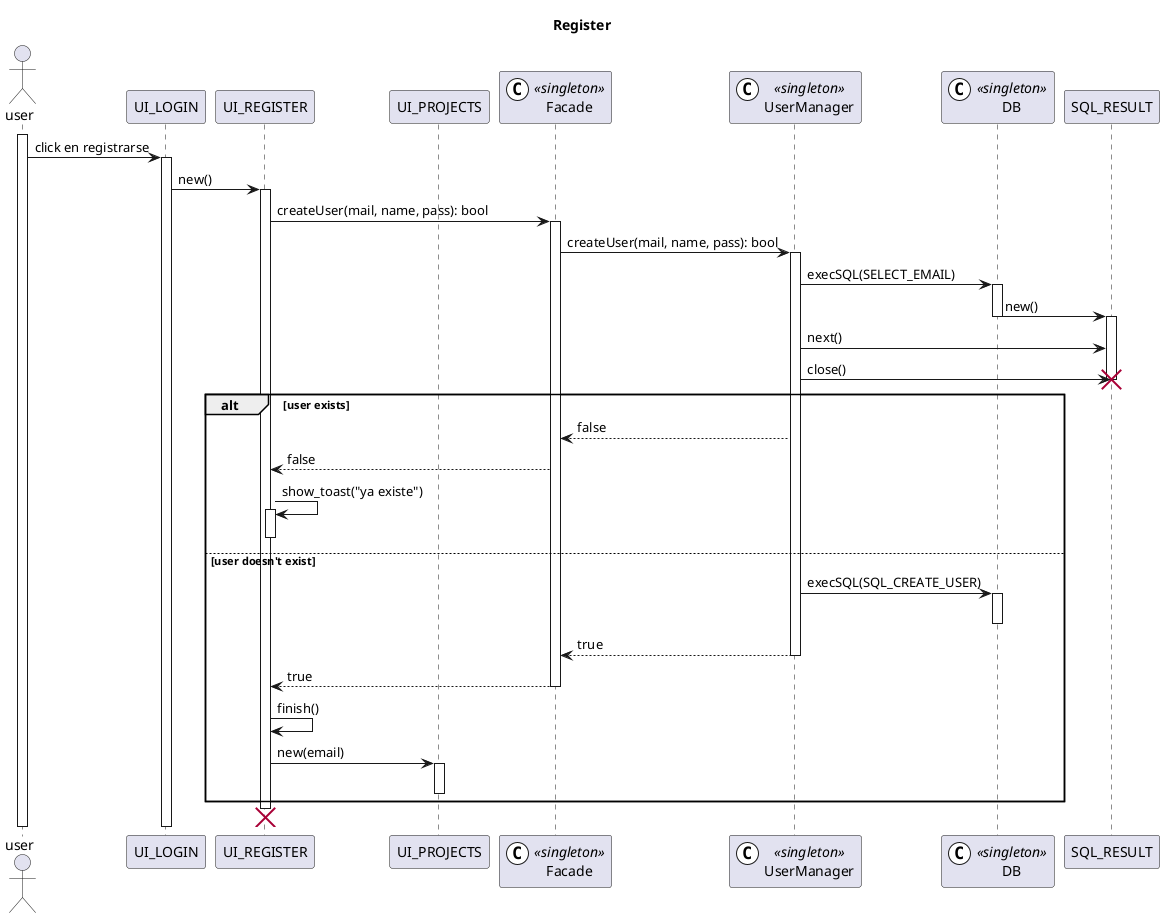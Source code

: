 @startuml

' CASO DE USO: login

title Register

actor user
participant UI_LOGIN
participant UI_REGISTER
participant UI_PROJECTS
participant Facade << (C,#FFFFFF) singleton >>
participant UserManager << (C,#FFFFFF) singleton >>
participant DB << (C,#FFFFFF) singleton >>
participant SQL_RESULT

activate user
    user -> UI_LOGIN: click en registrarse
    activate UI_LOGIN
        UI_LOGIN -> UI_REGISTER: new()
        activate UI_REGISTER
            UI_REGISTER -> Facade: createUser(mail, name, pass): bool
            activate Facade
                Facade -> UserManager: createUser(mail, name, pass): bool
                activate UserManager
                    UserManager -> DB: execSQL(SELECT_EMAIL)
                    activate DB
                        DB -> SQL_RESULT: new()
                    deactivate DB
                    activate SQL_RESULT
                        UserManager -> SQL_RESULT: next()
                        UserManager -> SQL_RESULT: close()
                        deactivate SQL_RESULT
                        destroy SQL_RESULT
                        alt user exists
                            UserManager --> Facade: false
                            Facade --> UI_REGISTER: false
                            UI_REGISTER -> UI_REGISTER: show_toast("ya existe")
                            activate UI_REGISTER
                            deactivate UI_REGISTER
                        else user doesn't exist
                            UserManager -> DB: execSQL(SQL_CREATE_USER)
                            activate DB
                            deactivate DB
                            UserManager --> Facade: true
                deactivate UserManager
                            Facade --> UI_REGISTER: true
            deactivate Facade
                            UI_REGISTER -> UI_REGISTER: finish()
                            UI_REGISTER -> UI_PROJECTS: new(email)
                            activate UI_PROJECTS
                            deactivate UI_PROJECTS
                        end
        deactivate UI_REGISTER
        destroy UI_REGISTER
    deactivate UI_LOGIN
deactivate user

@enduml